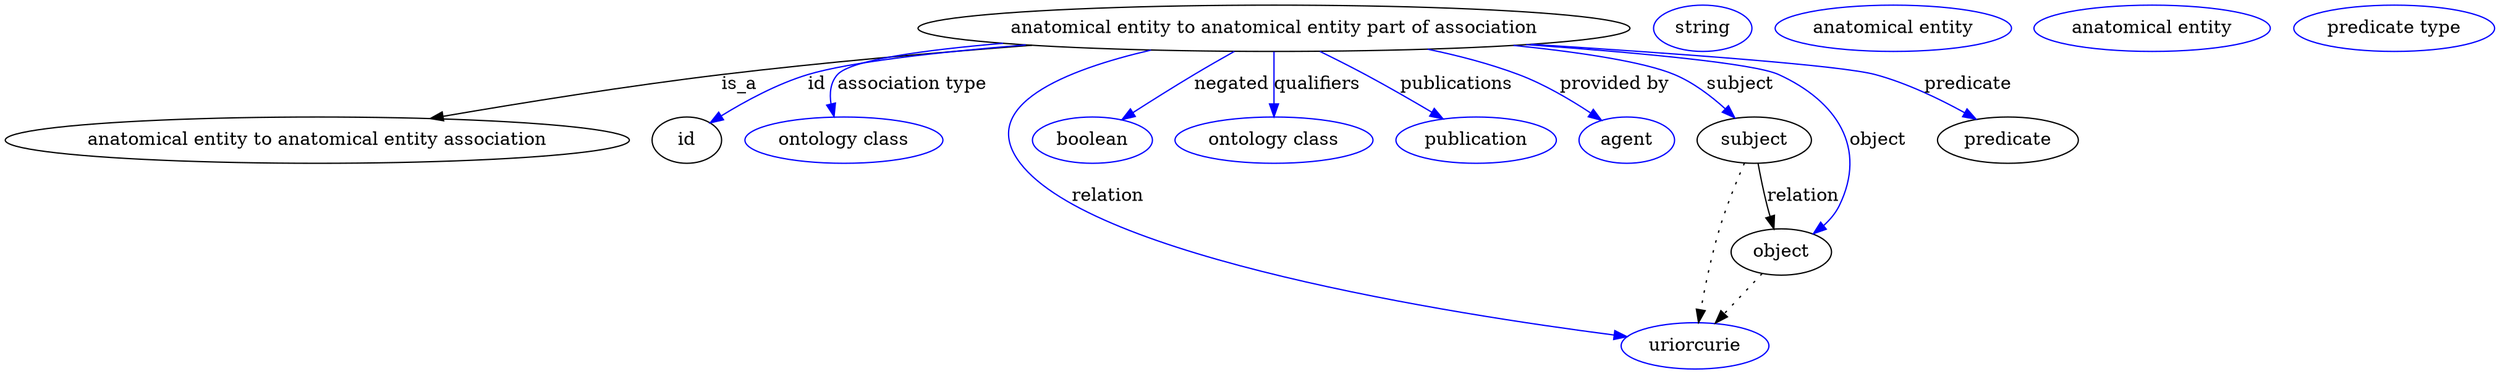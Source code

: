 digraph {
	graph [bb="0,0,1561,283"];
	node [label="\N"];
	"anatomical entity to anatomical entity part of association"	 [height=0.5,
		label="anatomical entity to anatomical entity part of association",
		pos="805.53,265",
		width=5.9036];
	"anatomical entity to anatomical entity association"	 [height=0.5,
		pos="186.53,178",
		width=5.1815];
	"anatomical entity to anatomical entity part of association" -> "anatomical entity to anatomical entity association"	 [label=is_a,
		lp="456.53,221.5",
		pos="e,260.73,194.55 650.09,252.7 586.51,246.83 512.33,238.89 445.53,229 386.78,220.3 321.13,207.33 270.62,196.66"];
	id	 [height=0.5,
		pos="418.53,178",
		width=0.75];
	"anatomical entity to anatomical entity part of association" -> id	 [color=blue,
		label=id,
		lp="509.03,221.5",
		pos="e,436.32,191.75 651.32,252.56 591.72,246.51 531.26,238.48 503.53,229 482.38,221.76 460.8,208.73 444.68,197.66",
		style=solid];
	"association type"	 [color=blue,
		height=0.5,
		label="ontology class",
		pos="525.53,178",
		width=1.7151];
	"anatomical entity to anatomical entity part of association" -> "association type"	 [color=blue,
		label="association type",
		lp="567.53,221.5",
		pos="e,519.14,196.13 644.53,253.25 586.32,247.34 532.54,239.23 523.53,229 518.1,222.83 516.87,214.43 517.51,206.23",
		style=solid];
	relation	 [color=blue,
		height=0.5,
		label=uriorcurie,
		pos="1077.5,18",
		width=1.2638];
	"anatomical entity to anatomical entity part of association" -> relation	 [color=blue,
		label=relation,
		lp="703.53,134.5",
		pos="e,1035.6,25.249 732.07,248.1 674.9,231.33 610,202.03 640.53,160 686.65,96.527 919.89,46.761 1025.5,27.111",
		style=solid];
	negated	 [color=blue,
		height=0.5,
		label=boolean,
		pos="687.53,178",
		width=1.0652];
	"anatomical entity to anatomical entity part of association" -> negated	 [color=blue,
		label=negated,
		lp="776.03,221.5",
		pos="e,708.4,193.39 781.08,246.97 762.3,233.12 736.3,213.96 716.48,199.34",
		style=solid];
	qualifiers	 [color=blue,
		height=0.5,
		label="ontology class",
		pos="805.53,178",
		width=1.7151];
	"anatomical entity to anatomical entity part of association" -> qualifiers	 [color=blue,
		label=qualifiers,
		lp="831.53,221.5",
		pos="e,805.53,196 805.53,246.97 805.53,235.19 805.53,219.56 805.53,206.16",
		style=solid];
	publications	 [color=blue,
		height=0.5,
		label=publication,
		pos="935.53,178",
		width=1.3902];
	"anatomical entity to anatomical entity part of association" -> publications	 [color=blue,
		label=publications,
		lp="916.03,221.5",
		pos="e,912.66,194.04 833.85,247.05 842.75,241.34 852.59,234.96 861.53,229 875.7,219.57 891.24,208.91 904.4,199.79",
		style=solid];
	"provided by"	 [color=blue,
		height=0.5,
		label=agent,
		pos="1033.5,178",
		width=0.83048];
	"anatomical entity to anatomical entity part of association" -> "provided by"	 [color=blue,
		label="provided by",
		lp="1014.5,221.5",
		pos="e,1015.1,192.24 893.95,248.53 913.95,243.43 934.8,236.99 953.53,229 972.4,220.95 991.85,208.66 1006.8,198.16",
		style=solid];
	subject	 [height=0.5,
		pos="1117.5,178",
		width=0.99297];
	"anatomical entity to anatomical entity part of association" -> subject	 [color=blue,
		label=subject,
		lp="1097,221.5",
		pos="e,1101.4,194.31 941.86,251.15 987.04,245.25 1031,237.71 1051.5,229 1067,222.42 1082,211.31 1093.8,201.14",
		style=solid];
	object	 [height=0.5,
		pos="1137.5,91",
		width=0.9027];
	"anatomical entity to anatomical entity part of association" -> object	 [color=blue,
		label=object,
		lp="1189.5,178",
		pos="e,1157.7,105.27 952.13,251.89 1026.4,244.59 1104.3,235.66 1120.5,229 1142.5,219.98 1149.9,216.09 1162.5,196 1175.6,175.19 1171.9,\
166.44 1174.5,142 1175.3,135.37 1177.1,133.14 1174.5,127 1172.3,121.74 1168.9,116.86 1165,112.51",
		style=solid];
	predicate	 [height=0.5,
		pos="1284.5,178",
		width=1.1916];
	"anatomical entity to anatomical entity part of association" -> predicate	 [color=blue,
		label=predicate,
		lp="1258.5,221.5",
		pos="e,1264.9,194.1 955.59,252.23 1065.8,242.73 1197.5,231.05 1203.5,229 1222.6,222.55 1241.8,210.77 1256.7,200.16",
		style=solid];
	association_id	 [color=blue,
		height=0.5,
		label=string,
		pos="1066.5,265",
		width=0.84854];
	subject -> relation	 [pos="e,1080.8,36.239 1111.6,159.97 1107.1,146.12 1101,126.47 1096.5,109 1091.2,88.088 1086.2,64.188 1082.7,46.13",
		style=dotted];
	subject -> object	 [label=relation,
		lp="1149.5,134.5",
		pos="e,1133.4,109 1121.7,159.97 1124.4,148.08 1128.1,132.25 1131.2,118.76"];
	"anatomical entity to anatomical entity part of association_subject"	 [color=blue,
		height=0.5,
		label="anatomical entity",
		pos="1187.5,265",
		width=2.004];
	object -> relation	 [pos="e,1091.7,35.261 1123.9,74.435 1116.3,65.207 1106.7,53.528 1098.2,43.191",
		style=dotted];
	"anatomical entity to anatomical entity part of association_object"	 [color=blue,
		height=0.5,
		label="anatomical entity",
		pos="1349.5,265",
		width=2.004];
	"anatomical entity to anatomical entity part of association_predicate"	 [color=blue,
		height=0.5,
		label="predicate type",
		pos="1500.5,265",
		width=1.679];
}
